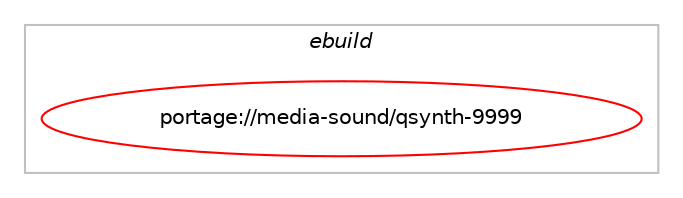 digraph prolog {

# *************
# Graph options
# *************

newrank=true;
concentrate=true;
compound=true;
graph [rankdir=LR,fontname=Helvetica,fontsize=10,ranksep=1.5];#, ranksep=2.5, nodesep=0.2];
edge  [arrowhead=vee];
node  [fontname=Helvetica,fontsize=10];

# **********
# The ebuild
# **********

subgraph cluster_leftcol {
color=gray;
label=<<i>ebuild</i>>;
id [label="portage://media-sound/qsynth-9999", color=red, width=4, href="../media-sound/qsynth-9999.svg"];
}

# ****************
# The dependencies
# ****************

subgraph cluster_midcol {
color=gray;
label=<<i>dependencies</i>>;
subgraph cluster_compile {
fillcolor="#eeeeee";
style=filled;
label=<<i>compile</i>>;
# *** BEGIN UNKNOWN DEPENDENCY TYPE (TODO) ***
# id -> equal(use_conditional_group(negative,qt6,portage://media-sound/qsynth-9999,[package_dependency(portage://media-sound/qsynth-9999,install,no,dev-qt,qtcore,none,[,,],[slot(5)],[]),package_dependency(portage://media-sound/qsynth-9999,install,no,dev-qt,qtgui,none,[,,],[slot(5)],[]),package_dependency(portage://media-sound/qsynth-9999,install,no,dev-qt,qtnetwork,none,[,,],[slot(5)],[]),package_dependency(portage://media-sound/qsynth-9999,install,no,dev-qt,qtsvg,none,[,,],[slot(5)],[]),package_dependency(portage://media-sound/qsynth-9999,install,no,dev-qt,qtwidgets,none,[,,],[slot(5)],[])]))
# *** END UNKNOWN DEPENDENCY TYPE (TODO) ***

# *** BEGIN UNKNOWN DEPENDENCY TYPE (TODO) ***
# id -> equal(use_conditional_group(positive,qt6,portage://media-sound/qsynth-9999,[package_dependency(portage://media-sound/qsynth-9999,install,no,dev-qt,qtbase,none,[,,],[slot(6)],[use(enable(gui),none),use(enable(network),none),use(enable(widgets),none)]),package_dependency(portage://media-sound/qsynth-9999,install,no,dev-qt,qtsvg,none,[,,],[slot(6)],[])]))
# *** END UNKNOWN DEPENDENCY TYPE (TODO) ***

# *** BEGIN UNKNOWN DEPENDENCY TYPE (TODO) ***
# id -> equal(package_dependency(portage://media-sound/qsynth-9999,install,no,media-sound,fluidsynth,none,[,,],any_same_slot,[use(optenable(jack),none),use(optenable(alsa),none),use(optenable(pulseaudio),none)]))
# *** END UNKNOWN DEPENDENCY TYPE (TODO) ***

}
subgraph cluster_compileandrun {
fillcolor="#eeeeee";
style=filled;
label=<<i>compile and run</i>>;
}
subgraph cluster_run {
fillcolor="#eeeeee";
style=filled;
label=<<i>run</i>>;
# *** BEGIN UNKNOWN DEPENDENCY TYPE (TODO) ***
# id -> equal(use_conditional_group(negative,qt6,portage://media-sound/qsynth-9999,[package_dependency(portage://media-sound/qsynth-9999,run,no,dev-qt,qtcore,none,[,,],[slot(5)],[]),package_dependency(portage://media-sound/qsynth-9999,run,no,dev-qt,qtgui,none,[,,],[slot(5)],[]),package_dependency(portage://media-sound/qsynth-9999,run,no,dev-qt,qtnetwork,none,[,,],[slot(5)],[]),package_dependency(portage://media-sound/qsynth-9999,run,no,dev-qt,qtsvg,none,[,,],[slot(5)],[]),package_dependency(portage://media-sound/qsynth-9999,run,no,dev-qt,qtwidgets,none,[,,],[slot(5)],[])]))
# *** END UNKNOWN DEPENDENCY TYPE (TODO) ***

# *** BEGIN UNKNOWN DEPENDENCY TYPE (TODO) ***
# id -> equal(use_conditional_group(positive,qt6,portage://media-sound/qsynth-9999,[package_dependency(portage://media-sound/qsynth-9999,run,no,dev-qt,qtbase,none,[,,],[slot(6)],[use(enable(gui),none),use(enable(network),none),use(enable(widgets),none)]),package_dependency(portage://media-sound/qsynth-9999,run,no,dev-qt,qtsvg,none,[,,],[slot(6)],[])]))
# *** END UNKNOWN DEPENDENCY TYPE (TODO) ***

# *** BEGIN UNKNOWN DEPENDENCY TYPE (TODO) ***
# id -> equal(package_dependency(portage://media-sound/qsynth-9999,run,no,media-sound,fluidsynth,none,[,,],any_same_slot,[use(optenable(jack),none),use(optenable(alsa),none),use(optenable(pulseaudio),none)]))
# *** END UNKNOWN DEPENDENCY TYPE (TODO) ***

}
}

# **************
# The candidates
# **************

subgraph cluster_choices {
rank=same;
color=gray;
label=<<i>candidates</i>>;

}

}
